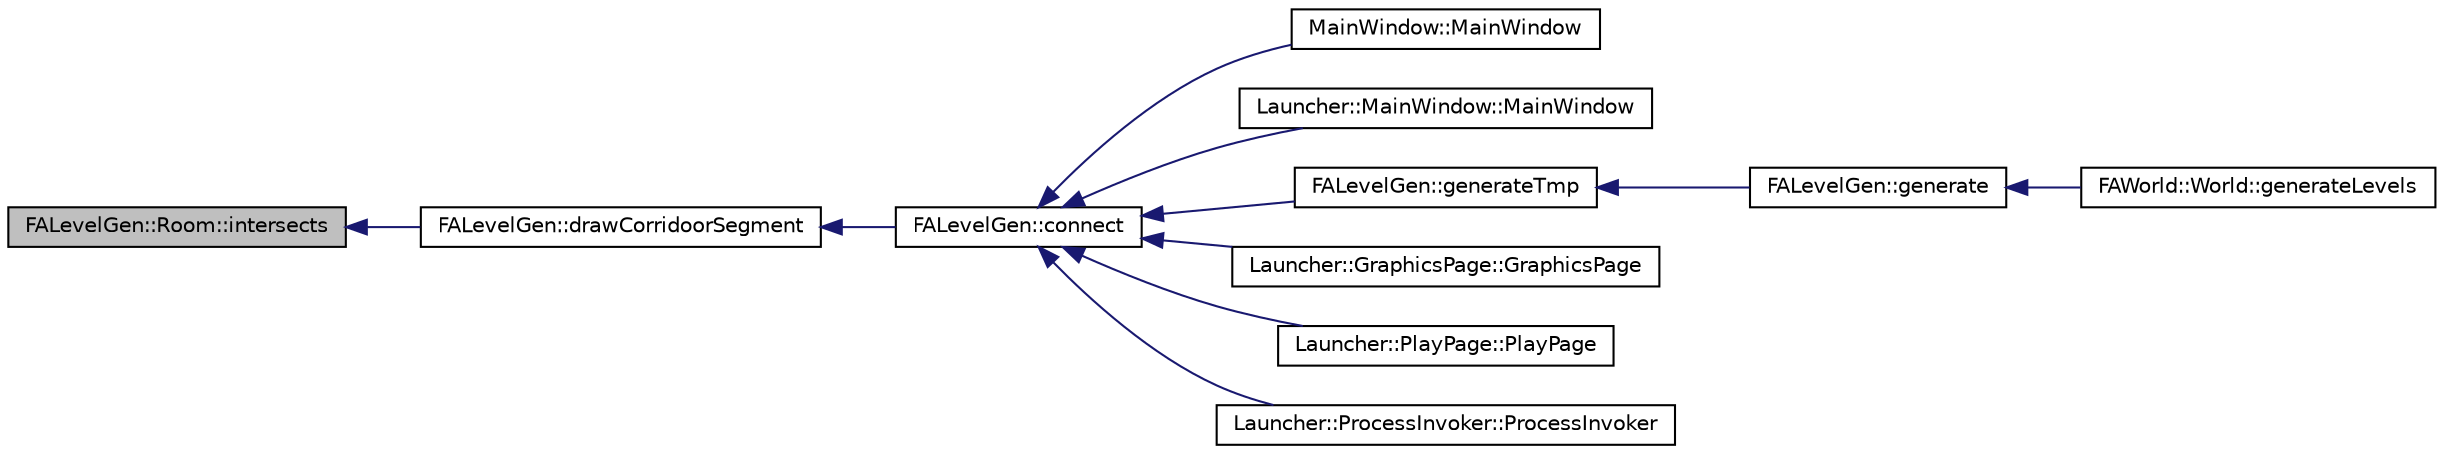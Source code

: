 digraph G
{
  edge [fontname="Helvetica",fontsize="10",labelfontname="Helvetica",labelfontsize="10"];
  node [fontname="Helvetica",fontsize="10",shape=record];
  rankdir="LR";
  Node1 [label="FALevelGen::Room::intersects",height=0.2,width=0.4,color="black", fillcolor="grey75", style="filled" fontcolor="black"];
  Node1 -> Node2 [dir="back",color="midnightblue",fontsize="10",style="solid",fontname="Helvetica"];
  Node2 [label="FALevelGen::drawCorridoorSegment",height=0.2,width=0.4,color="black", fillcolor="white", style="filled",URL="$namespace_f_a_level_gen.html#a936e41b0fa4a29dc684f6f0af066d73f"];
  Node2 -> Node3 [dir="back",color="midnightblue",fontsize="10",style="solid",fontname="Helvetica"];
  Node3 [label="FALevelGen::connect",height=0.2,width=0.4,color="black", fillcolor="white", style="filled",URL="$namespace_f_a_level_gen.html#aab6daf68a2c5c15cfc70e3306a58b0c4"];
  Node3 -> Node4 [dir="back",color="midnightblue",fontsize="10",style="solid",fontname="Helvetica"];
  Node4 [label="MainWindow::MainWindow",height=0.2,width=0.4,color="black", fillcolor="white", style="filled",URL="$class_main_window.html#a8b244be8b7b7db1b08de2a2acb9409db"];
  Node3 -> Node5 [dir="back",color="midnightblue",fontsize="10",style="solid",fontname="Helvetica"];
  Node5 [label="Launcher::MainWindow::MainWindow",height=0.2,width=0.4,color="black", fillcolor="white", style="filled",URL="$class_launcher_1_1_main_window.html#a8b244be8b7b7db1b08de2a2acb9409db"];
  Node3 -> Node6 [dir="back",color="midnightblue",fontsize="10",style="solid",fontname="Helvetica"];
  Node6 [label="FALevelGen::generateTmp",height=0.2,width=0.4,color="black", fillcolor="white", style="filled",URL="$namespace_f_a_level_gen.html#a3e67d9abf003b6628cc7f4421fef950b"];
  Node6 -> Node7 [dir="back",color="midnightblue",fontsize="10",style="solid",fontname="Helvetica"];
  Node7 [label="FALevelGen::generate",height=0.2,width=0.4,color="black", fillcolor="white", style="filled",URL="$namespace_f_a_level_gen.html#acf970d89560068907dc8e5f8a0511161"];
  Node7 -> Node8 [dir="back",color="midnightblue",fontsize="10",style="solid",fontname="Helvetica"];
  Node8 [label="FAWorld::World::generateLevels",height=0.2,width=0.4,color="black", fillcolor="white", style="filled",URL="$class_f_a_world_1_1_world.html#a5f2ca8c8743cc7689ba9227be88f9556"];
  Node3 -> Node9 [dir="back",color="midnightblue",fontsize="10",style="solid",fontname="Helvetica"];
  Node9 [label="Launcher::GraphicsPage::GraphicsPage",height=0.2,width=0.4,color="black", fillcolor="white", style="filled",URL="$class_launcher_1_1_graphics_page.html#a4ce23ee1bb399a1528e3566dfc19361c"];
  Node3 -> Node10 [dir="back",color="midnightblue",fontsize="10",style="solid",fontname="Helvetica"];
  Node10 [label="Launcher::PlayPage::PlayPage",height=0.2,width=0.4,color="black", fillcolor="white", style="filled",URL="$class_launcher_1_1_play_page.html#a5174a87f7581c7501a465115f797b091"];
  Node3 -> Node11 [dir="back",color="midnightblue",fontsize="10",style="solid",fontname="Helvetica"];
  Node11 [label="Launcher::ProcessInvoker::ProcessInvoker",height=0.2,width=0.4,color="black", fillcolor="white", style="filled",URL="$class_launcher_1_1_process_invoker.html#adf7fb6dd3781512e5d9aba2056d7b7aa"];
}
